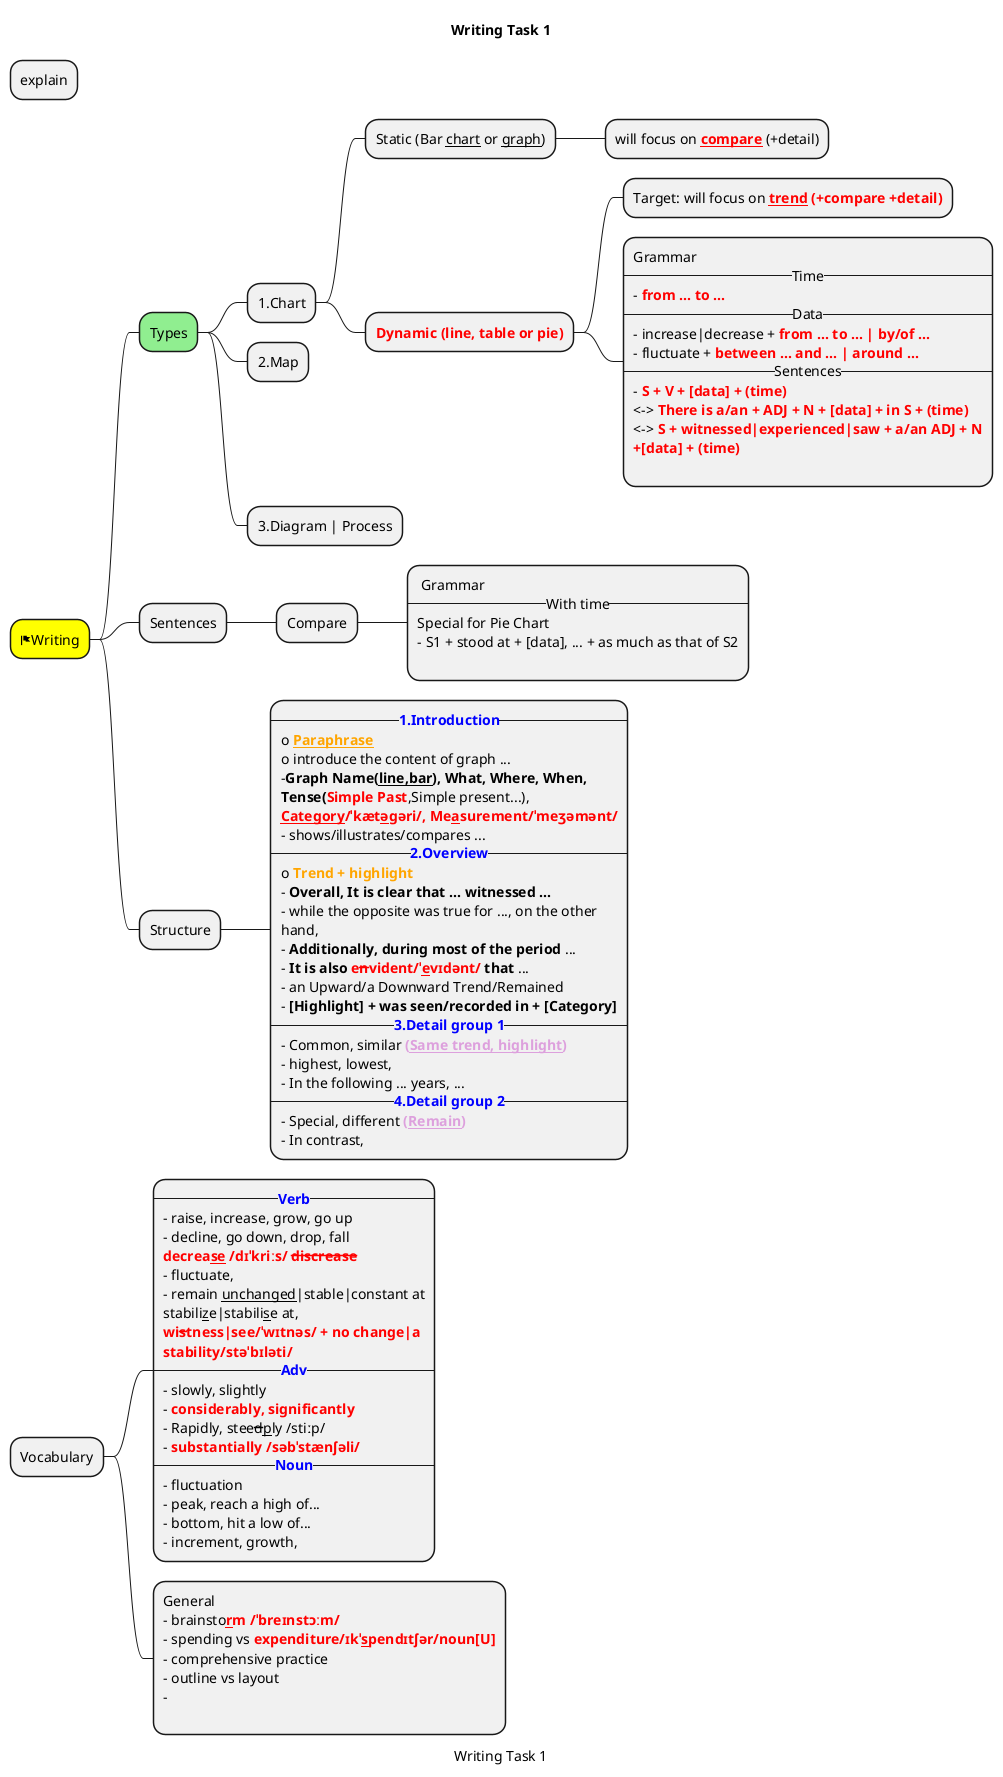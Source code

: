 @startmindmap

caption Writing Task 1
title Writing Task 1

skinparam {
    wrapWidth 350
    wrapWidth<<Structure>> 400
}

* explain
'** - [] -> optional \n- () ->

*[#yellow] <&flag>Writing
**[#lightgreen] Types
*** 1.Chart
**** Static (Bar __chart__ or __graph__)
***** will focus on <b><color:red>__compare__</b> (+detail)
**** <b><color:red>Dynamic (line, table or pie)
***** Target: will focus on <b><color:red>__trend__ (+compare +detail)
*****:Grammar
--Time--
- <b><color:red>from ... to ...
--Data--
- increase|decrease + <b><color:red>from ... to ... | by/of ...
- fluctuate + <b><color:red>between ... and ... | around ...
--Sentences--
- <b><color:red>S + V + [data] + (time)
<-> <b><color:red>There is a/an + ADJ + N + [data] + in S + (time)
<-> <b><color:red>S + witnessed|experienced|saw + a/an ADJ + N +[data] + (time)
;


*** 2.Map
*** 3.Diagram | Process

** Sentences
*** Compare
****: Grammar
--With time--
Special for Pie Chart
- S1 + stood at + [data], ... + as much as that of S2
;

** Structure <<Structure>>
***:--<b><color:blue>1.Introduction--
o <b><color:orange>__Paraphrase__
o introduce the content of graph ...
-<b>Graph Name(__line,bar__), What, Where, When, Tense(<b><color:red>Simple Past</b>,Simple present...),
<b><color:red>__Category__/ˈkæt__ə__ɡəri/, Me__a__surement/ˈmeʒəmənt/
- shows/illustrates/compares ...
'
--<b><color:blue>2.Overview--
o <b><color:orange>Trend + highlight
- <b>Overall, It is clear that ... witnessed ...
- while the opposite was true for ..., on the other hand,
- <b>Additionally, during most of the period</b> ...
- <b>It is also <color:red>e--n--vident/ˈ__e__vɪdənt/</color> that</b> ...
- an Upward/a Downward Trend/Remained
- <b>[Highlight] + was seen/recorded in + [Category]
'
--<b><color:blue>3.Detail group 1--
- Common, similar <b><color:plum>(__Same trend, highlight__)
- highest, lowest,
- In the following ... years, ...
'
--<b><color:blue>4.Detail group 2--
- Special, different <b><color:plum>(__Remain__)
- In contrast, ;

* Vocabulary
**:--<b><color:blue>Verb--
- raise, increase, grow, go up
- decline, go down, drop, fall
<b><color:red>decrea__se__ /dɪˈkriːs/ --discrease--
- fluctuate,
- remain __unchanged__|stable|constant at
stabili__z__e|stabili__s__e at,
<b><color:red>wi--s--tness|see/ˈwɪtnəs/ + no change|a stability/stəˈbɪləti/
--<b><color:blue>Adv--
- slowly, slightly
- <b><color:red>considerably, significantly
- Rapidly, stee--d--__p__ly /stiːp/
- <b><color:red>substantially /səbˈstænʃəli/
--<b><color:blue>Noun--
- fluctuation
- peak, reach a high of...
- bottom, hit a low of...
- increment, growth, ;
**:General
- brainsto<b><color:red>__r__m /ˈbreɪnstɔːm/
- spending vs <b><color:red>expenditure/ɪkˈ__s__pendɪtʃər/noun[U]
- comprehensive practice
- outline vs layout
-
;

@endmindmap
